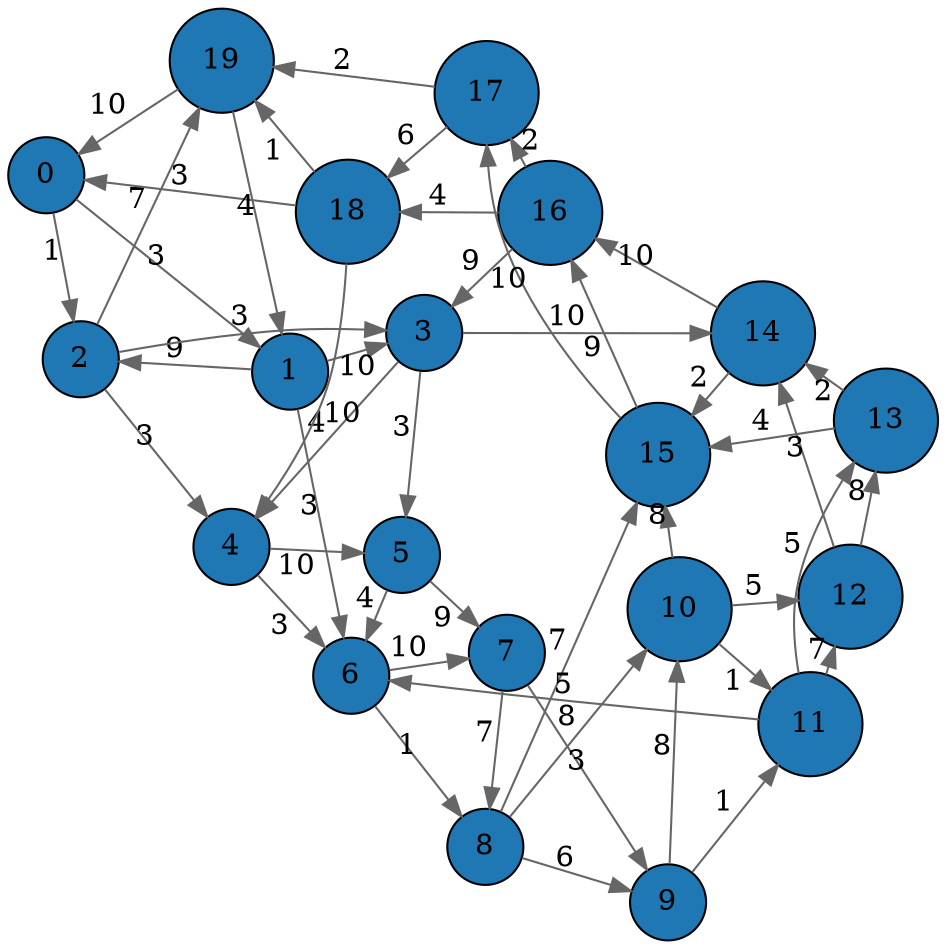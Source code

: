digraph G {
    // Graph attributes
    graph [
        layout=fdp
        bgcolor="#FFFFFF"
        splines=true
        overlap=false
    ];

    // Default node attributes
    node [
        shape=circle
        style=filled
        fillcolor="#1f77b4"
        fontcolor="#000000"
        width=0.277778
    ];

    // Default edge attributes
    edge [
        penwidth=1
        color="#666666"
        fontcolor="#000000"
    ];

    0 [label="0"];
    1 [label="1"];
    2 [label="2"];
    3 [label="3"];
    4 [label="4"];
    5 [label="5"];
    6 [label="6"];
    7 [label="7"];
    8 [label="8"];
    9 [label="9"];
    10 [label="10"];
    11 [label="11"];
    12 [label="12"];
    13 [label="13"];
    14 [label="14"];
    15 [label="15"];
    16 [label="16"];
    17 [label="17"];
    18 [label="18"];
    19 [label="19"];
    0 -> 1 [label="3"];
    0 -> 2 [label="1"];
    1 -> 2 [label="9"];
    1 -> 3 [label="10"];
    1 -> 6 [label="3"];
    2 -> 3 [label="3"];
    2 -> 4 [label="3"];
    2 -> 19 [label="7"];
    3 -> 4 [label="4"];
    3 -> 5 [label="3"];
    3 -> 14 [label="10"];
    4 -> 5 [label="10"];
    4 -> 6 [label="3"];
    5 -> 6 [label="4"];
    5 -> 7 [label="9"];
    6 -> 7 [label="10"];
    6 -> 8 [label="1"];
    7 -> 8 [label="7"];
    7 -> 9 [label="3"];
    8 -> 9 [label="6"];
    8 -> 10 [label="8"];
    8 -> 15 [label="7"];
    9 -> 10 [label="8"];
    9 -> 11 [label="1"];
    10 -> 11 [label="1"];
    10 -> 12 [label="5"];
    10 -> 15 [label="8"];
    11 -> 12 [label="7"];
    11 -> 13 [label="5"];
    11 -> 6 [label="5"];
    12 -> 13 [label="8"];
    12 -> 14 [label="3"];
    13 -> 14 [label="2"];
    13 -> 15 [label="4"];
    14 -> 15 [label="2"];
    14 -> 16 [label="10"];
    15 -> 16 [label="9"];
    15 -> 17 [label="10"];
    16 -> 17 [label="2"];
    16 -> 18 [label="4"];
    16 -> 3 [label="9"];
    17 -> 18 [label="6"];
    17 -> 19 [label="2"];
    18 -> 19 [label="1"];
    18 -> 0 [label="3"];
    18 -> 4 [label="10"];
    19 -> 0 [label="10"];
    19 -> 1 [label="4"];
}
